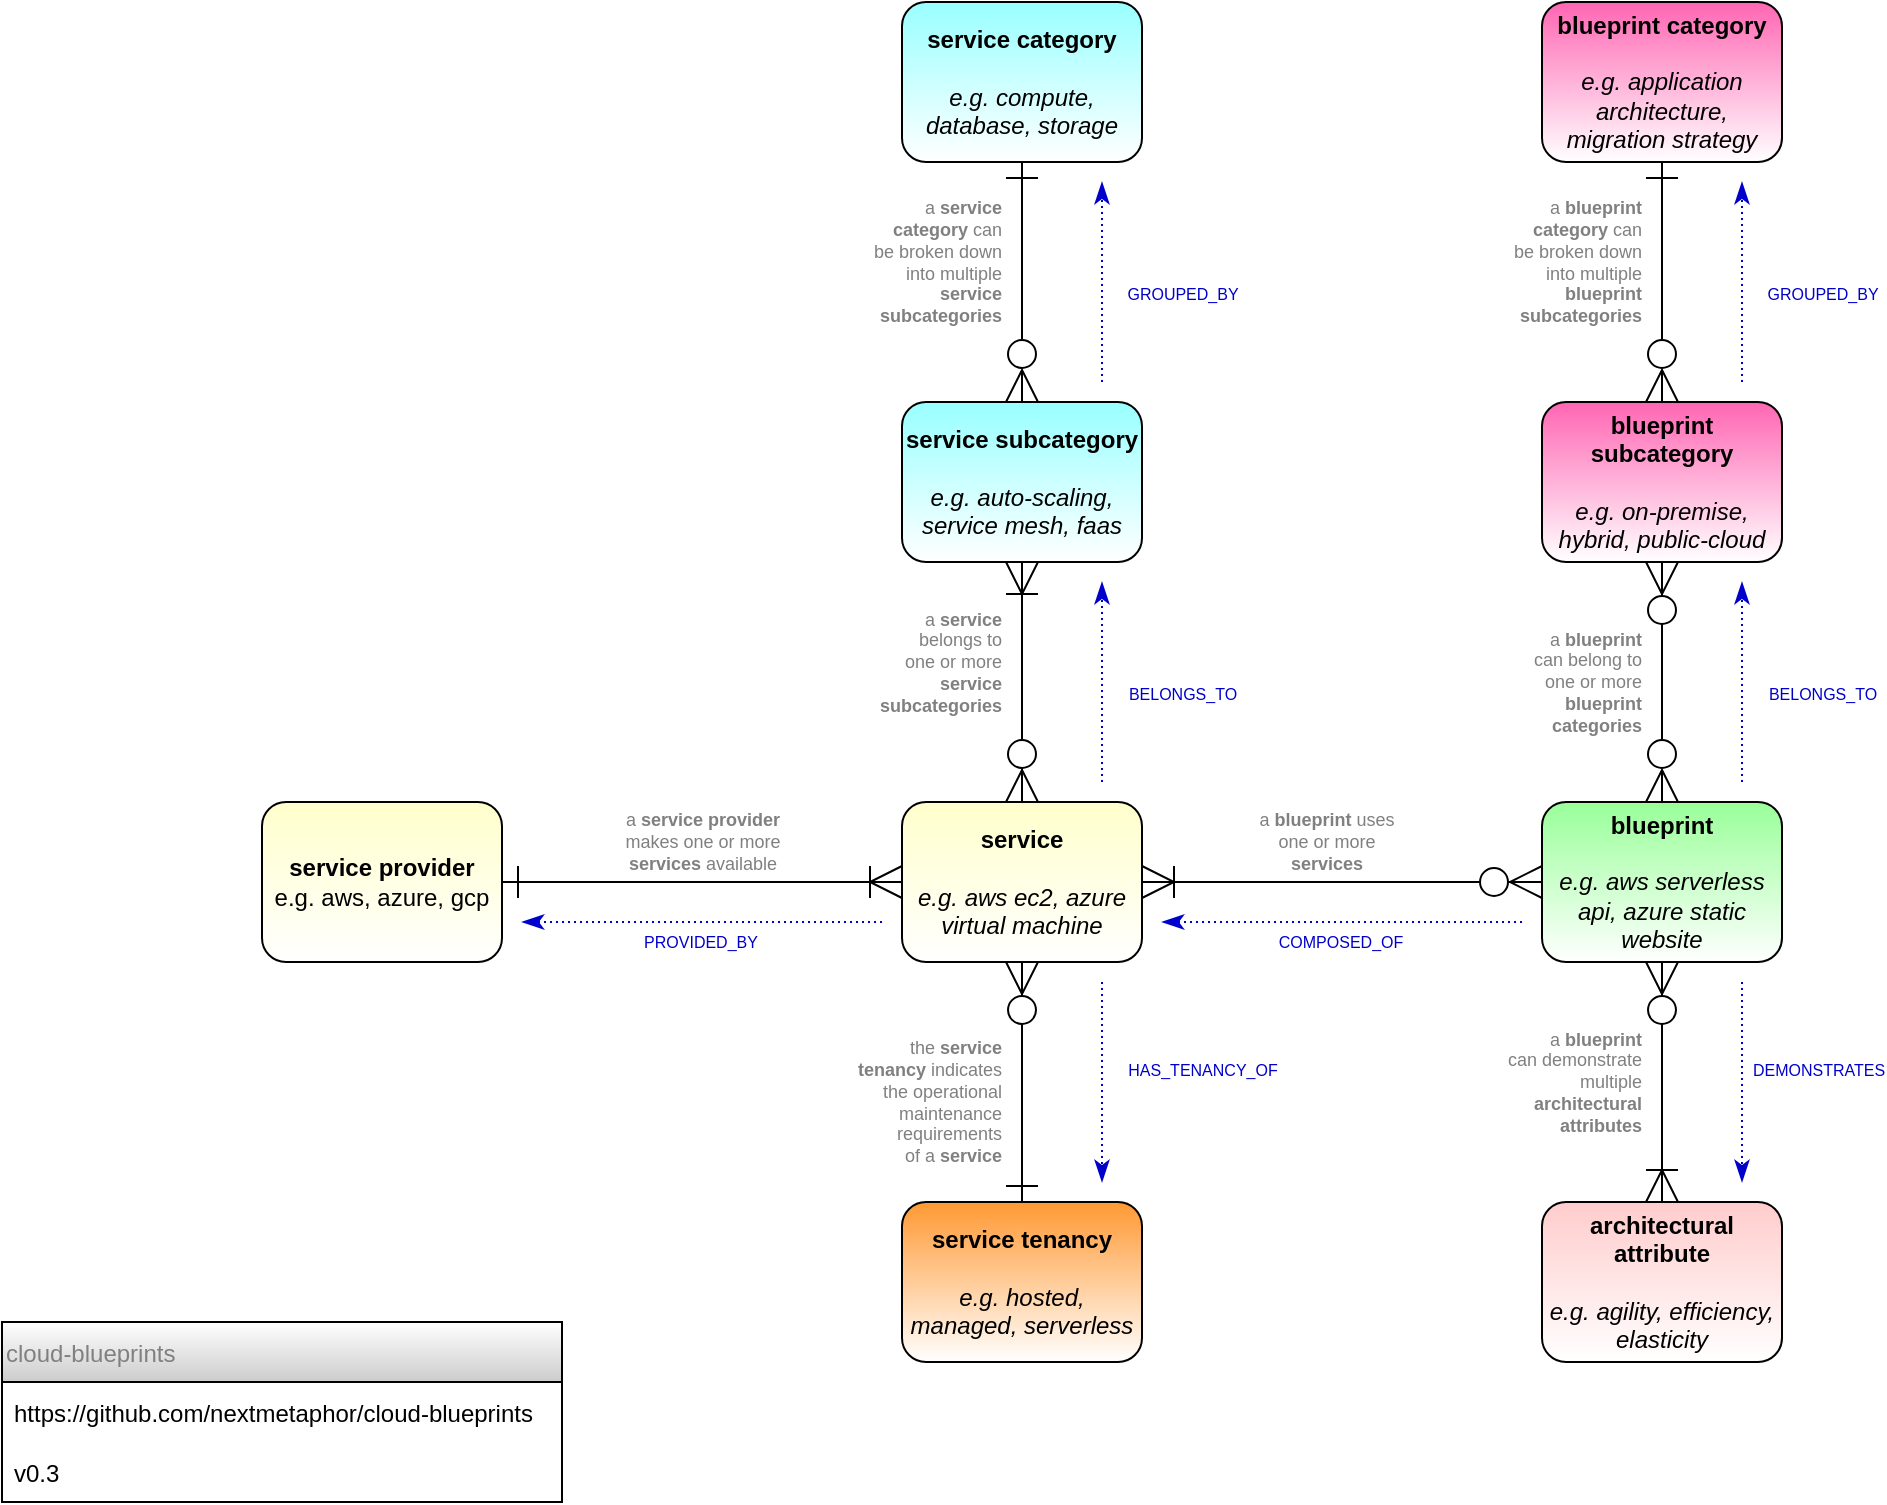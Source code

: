 <mxfile version="15.3.5" type="device"><diagram id="tQGysi6CgKIW6x-cguvs" name="Page-1"><mxGraphModel dx="922" dy="810" grid="1" gridSize="10" guides="1" tooltips="1" connect="1" arrows="1" fold="1" page="1" pageScale="1" pageWidth="1169" pageHeight="827" math="0" shadow="0"><root><mxCell id="0"/><mxCell id="1" parent="0"/><mxCell id="7HndMyKj8QvqNjYQU4Xc-1" value="&lt;b&gt;architectural attribute&lt;/b&gt;&lt;br&gt;&lt;br&gt;&lt;i&gt;e.g. agility, efficiency, elasticity&lt;/i&gt;" style="rounded=1;whiteSpace=wrap;html=1;hachureGap=4;pointerEvents=0;gradientDirection=north;gradientColor=#FFCCCC;" parent="1" vertex="1"><mxGeometry x="810" y="650" width="120" height="80" as="geometry"/></mxCell><mxCell id="7HndMyKj8QvqNjYQU4Xc-5" style="edgeStyle=none;curved=1;rounded=0;orthogonalLoop=1;jettySize=auto;html=1;exitX=0.5;exitY=1;exitDx=0;exitDy=0;entryX=0.5;entryY=0;entryDx=0;entryDy=0;endArrow=ERzeroToMany;startSize=14;endSize=14;sourcePerimeterSpacing=8;targetPerimeterSpacing=8;strokeColor=default;endFill=0;startArrow=ERone;startFill=0;" parent="1" source="7HndMyKj8QvqNjYQU4Xc-3" target="7HndMyKj8QvqNjYQU4Xc-4" edge="1"><mxGeometry relative="1" as="geometry"/></mxCell><mxCell id="7HndMyKj8QvqNjYQU4Xc-18" value="&lt;span style=&quot;font-size: 9px&quot;&gt;a &lt;b style=&quot;font-size: 9px&quot;&gt;service&lt;br&gt;&lt;/b&gt;&lt;/span&gt;&lt;span style=&quot;font-size: 9px&quot;&gt;&lt;b style=&quot;font-size: 9px&quot;&gt;category&amp;nbsp;&lt;/b&gt;&lt;/span&gt;&lt;span style=&quot;font-size: 9px&quot;&gt;can&lt;br&gt;&lt;/span&gt;&lt;span style=&quot;font-size: 9px&quot;&gt;be broken down&lt;br&gt;&lt;/span&gt;&lt;span style=&quot;font-size: 9px&quot;&gt;into multiple&lt;br style=&quot;font-size: 9px&quot;&gt;&lt;/span&gt;&lt;b style=&quot;font-size: 9px&quot;&gt;service&lt;br&gt;subcategories&lt;/b&gt;" style="edgeLabel;html=1;align=right;verticalAlign=middle;resizable=0;points=[];fontColor=#808080;fontSize=9;" parent="7HndMyKj8QvqNjYQU4Xc-5" vertex="1" connectable="0"><mxGeometry x="0.014" relative="1" as="geometry"><mxPoint x="-10" y="-11" as="offset"/></mxGeometry></mxCell><mxCell id="7HndMyKj8QvqNjYQU4Xc-3" value="&lt;b&gt;service category&lt;br&gt;&lt;/b&gt;&lt;br&gt;&lt;i&gt;e.g. compute, database, storage&lt;/i&gt;" style="rounded=1;whiteSpace=wrap;html=1;hachureGap=4;pointerEvents=0;gradientDirection=north;gradientColor=#99FFFF;" parent="1" vertex="1"><mxGeometry x="490" y="50" width="120" height="80" as="geometry"/></mxCell><mxCell id="7HndMyKj8QvqNjYQU4Xc-4" value="&lt;b&gt;service subcategory&lt;br&gt;&lt;/b&gt;&lt;br&gt;&lt;i&gt;e.g. auto-scaling, service mesh, faas&lt;/i&gt;" style="rounded=1;whiteSpace=wrap;html=1;hachureGap=4;pointerEvents=0;gradientDirection=north;gradientColor=#99FFFF;" parent="1" vertex="1"><mxGeometry x="490" y="250" width="120" height="80" as="geometry"/></mxCell><mxCell id="7HndMyKj8QvqNjYQU4Xc-14" style="edgeStyle=none;curved=1;rounded=0;orthogonalLoop=1;jettySize=auto;html=1;exitX=1;exitY=0.5;exitDx=0;exitDy=0;entryX=0;entryY=0.5;entryDx=0;entryDy=0;fontColor=#808080;startArrow=ERone;startFill=0;endArrow=ERoneToMany;endFill=0;startSize=14;endSize=14;sourcePerimeterSpacing=8;targetPerimeterSpacing=8;strokeColor=default;" parent="1" source="7HndMyKj8QvqNjYQU4Xc-6" target="7HndMyKj8QvqNjYQU4Xc-7" edge="1"><mxGeometry relative="1" as="geometry"/></mxCell><mxCell id="7HndMyKj8QvqNjYQU4Xc-19" value="&lt;span style=&quot;text-align: left; font-size: 9px;&quot;&gt;a &lt;b style=&quot;font-size: 9px;&quot;&gt;service&amp;nbsp;&lt;/b&gt;&lt;/span&gt;&lt;b style=&quot;text-align: left; font-size: 9px;&quot;&gt;provider&lt;br style=&quot;font-size: 9px;&quot;&gt;&lt;/b&gt;&lt;span style=&quot;text-align: left; font-size: 9px;&quot;&gt;makes one or more&lt;/span&gt;&lt;br style=&quot;text-align: left; font-size: 9px;&quot;&gt;&lt;b style=&quot;text-align: left; font-size: 9px;&quot;&gt;services&amp;nbsp;&lt;/b&gt;&lt;span style=&quot;text-align: left; font-size: 9px;&quot;&gt;available&lt;/span&gt;" style="edgeLabel;html=1;align=center;verticalAlign=middle;resizable=0;points=[];fontColor=#808080;fontSize=9;" parent="7HndMyKj8QvqNjYQU4Xc-14" vertex="1" connectable="0"><mxGeometry x="-0.004" y="-1" relative="1" as="geometry"><mxPoint y="-21" as="offset"/></mxGeometry></mxCell><mxCell id="7HndMyKj8QvqNjYQU4Xc-6" value="&lt;b&gt;service provider&lt;/b&gt;&lt;br&gt;e.g. aws, azure, gcp" style="rounded=1;whiteSpace=wrap;html=1;hachureGap=4;pointerEvents=0;gradientDirection=north;gradientColor=#FFFFCC;" parent="1" vertex="1"><mxGeometry x="170" y="450" width="120" height="80" as="geometry"/></mxCell><mxCell id="7HndMyKj8QvqNjYQU4Xc-8" style="edgeStyle=none;curved=1;rounded=0;orthogonalLoop=1;jettySize=auto;html=1;exitX=0.5;exitY=0;exitDx=0;exitDy=0;entryX=0.5;entryY=1;entryDx=0;entryDy=0;startArrow=ERzeroToMany;startFill=1;endArrow=ERoneToMany;endFill=0;startSize=14;endSize=14;sourcePerimeterSpacing=8;targetPerimeterSpacing=8;strokeColor=default;" parent="1" source="7HndMyKj8QvqNjYQU4Xc-7" target="7HndMyKj8QvqNjYQU4Xc-4" edge="1"><mxGeometry relative="1" as="geometry"/></mxCell><mxCell id="7HndMyKj8QvqNjYQU4Xc-17" value="&lt;span style=&quot;font-size: 9px&quot;&gt;a&amp;nbsp;&lt;/span&gt;&lt;b style=&quot;font-size: 9px&quot;&gt;service&lt;br&gt;&lt;/b&gt;&lt;span style=&quot;font-size: 9px&quot;&gt;belongs&amp;nbsp;&lt;/span&gt;&lt;span style=&quot;font-size: 9px&quot;&gt;to&lt;br&gt;one or more&lt;/span&gt;&lt;br style=&quot;font-size: 9px&quot;&gt;&lt;b style=&quot;font-size: 9px&quot;&gt;service&lt;br&gt;subcategories&lt;/b&gt;" style="edgeLabel;html=1;align=right;verticalAlign=middle;resizable=0;points=[];fontColor=#808080;fontSize=9;" parent="7HndMyKj8QvqNjYQU4Xc-8" vertex="1" connectable="0"><mxGeometry x="-0.092" relative="1" as="geometry"><mxPoint x="-10" y="-16" as="offset"/></mxGeometry></mxCell><mxCell id="1vP4PZKoB5woguFQUKt3-3" style="edgeStyle=none;curved=1;rounded=0;orthogonalLoop=1;jettySize=auto;html=1;exitX=0.5;exitY=1;exitDx=0;exitDy=0;entryX=0.5;entryY=0;entryDx=0;entryDy=0;endArrow=ERone;endFill=0;startSize=14;endSize=14;sourcePerimeterSpacing=8;targetPerimeterSpacing=8;startArrow=ERzeroToMany;startFill=1;" parent="1" source="7HndMyKj8QvqNjYQU4Xc-7" target="1vP4PZKoB5woguFQUKt3-1" edge="1"><mxGeometry relative="1" as="geometry"/></mxCell><mxCell id="1vP4PZKoB5woguFQUKt3-4" value="&lt;span style=&quot;color: rgb(128 , 128 , 128) ; font-size: 9px&quot;&gt;the&amp;nbsp;&lt;b style=&quot;font-size: 9px&quot;&gt;service&lt;br&gt;&lt;/b&gt;&lt;/span&gt;&lt;b style=&quot;color: rgb(128 , 128 , 128) ; font-size: 9px&quot;&gt;tenancy&amp;nbsp;&lt;/b&gt;&lt;span style=&quot;color: rgb(128 , 128 , 128) ; font-size: 9px&quot;&gt;indicates&lt;br&gt;the operational&lt;br&gt;maintenance&lt;br&gt;requirements&lt;br style=&quot;font-size: 9px&quot;&gt;&lt;/span&gt;&lt;span style=&quot;color: rgb(128 , 128 , 128) ; font-size: 9px&quot;&gt;of a &lt;/span&gt;&lt;b style=&quot;color: rgb(128 , 128 , 128) ; font-size: 9px&quot;&gt;service&lt;/b&gt;" style="edgeLabel;html=1;align=right;verticalAlign=middle;resizable=0;points=[];fontSize=9;" parent="1vP4PZKoB5woguFQUKt3-3" vertex="1" connectable="0"><mxGeometry x="0.286" y="1" relative="1" as="geometry"><mxPoint x="-11" y="-7" as="offset"/></mxGeometry></mxCell><mxCell id="7HndMyKj8QvqNjYQU4Xc-7" value="&lt;b&gt;service&lt;/b&gt;&lt;br&gt;&lt;br&gt;&lt;i&gt;e.g. aws ec2, azure virtual machine&lt;/i&gt;" style="rounded=1;whiteSpace=wrap;html=1;hachureGap=4;pointerEvents=0;gradientDirection=north;gradientColor=#FFFFCC;" parent="1" vertex="1"><mxGeometry x="490" y="450" width="120" height="80" as="geometry"/></mxCell><mxCell id="7HndMyKj8QvqNjYQU4Xc-21" style="edgeStyle=none;curved=1;rounded=0;orthogonalLoop=1;jettySize=auto;html=1;exitX=0;exitY=0.5;exitDx=0;exitDy=0;entryX=1;entryY=0.5;entryDx=0;entryDy=0;fontColor=#808080;startArrow=ERzeroToMany;startFill=1;endArrow=ERoneToMany;endFill=0;startSize=14;endSize=14;sourcePerimeterSpacing=8;targetPerimeterSpacing=8;strokeColor=default;" parent="1" source="7HndMyKj8QvqNjYQU4Xc-16" target="7HndMyKj8QvqNjYQU4Xc-7" edge="1"><mxGeometry relative="1" as="geometry"/></mxCell><mxCell id="7HndMyKj8QvqNjYQU4Xc-22" value="&lt;span style=&quot;text-align: left; font-size: 9px;&quot;&gt;a&amp;nbsp;&lt;/span&gt;&lt;b style=&quot;text-align: left; font-size: 9px;&quot;&gt;blueprint&lt;/b&gt;&lt;span style=&quot;text-align: left; font-size: 9px;&quot;&gt;&amp;nbsp;uses&lt;br style=&quot;font-size: 9px;&quot;&gt;&lt;/span&gt;one or more&lt;br style=&quot;text-align: left; font-size: 9px;&quot;&gt;&lt;b style=&quot;text-align: left; font-size: 9px;&quot;&gt;services&lt;br style=&quot;font-size: 9px;&quot;&gt;&lt;/b&gt;" style="edgeLabel;html=1;align=center;verticalAlign=middle;resizable=0;points=[];fontColor=#808080;fontSize=9;" parent="7HndMyKj8QvqNjYQU4Xc-21" vertex="1" connectable="0"><mxGeometry x="0.078" relative="1" as="geometry"><mxPoint y="-20" as="offset"/></mxGeometry></mxCell><mxCell id="7HndMyKj8QvqNjYQU4Xc-23" style="edgeStyle=none;curved=1;rounded=0;orthogonalLoop=1;jettySize=auto;html=1;exitX=0.5;exitY=1;exitDx=0;exitDy=0;entryX=0.5;entryY=0;entryDx=0;entryDy=0;fontColor=#808080;startArrow=ERzeroToMany;startFill=1;endArrow=ERoneToMany;endFill=0;startSize=14;endSize=14;sourcePerimeterSpacing=8;targetPerimeterSpacing=8;strokeColor=default;" parent="1" source="7HndMyKj8QvqNjYQU4Xc-16" target="7HndMyKj8QvqNjYQU4Xc-1" edge="1"><mxGeometry relative="1" as="geometry"/></mxCell><mxCell id="7HndMyKj8QvqNjYQU4Xc-24" value="&lt;span style=&quot;font-size: 9px;&quot;&gt;a&amp;nbsp;&lt;/span&gt;&lt;b style=&quot;font-size: 9px;&quot;&gt;blueprint&lt;br style=&quot;font-size: 9px;&quot;&gt;&lt;/b&gt;&lt;span style=&quot;font-size: 9px;&quot;&gt;can demonstrate&lt;br style=&quot;font-size: 9px;&quot;&gt;&lt;/span&gt;multiple&lt;br style=&quot;font-size: 9px;&quot;&gt;&lt;b style=&quot;font-size: 9px;&quot;&gt;architectural&lt;/b&gt;&lt;br style=&quot;font-size: 9px;&quot;&gt;&lt;div style=&quot;font-size: 9px;&quot;&gt;&lt;b style=&quot;font-size: 9px;&quot;&gt;attributes&lt;/b&gt;&lt;/div&gt;" style="edgeLabel;html=1;align=right;verticalAlign=middle;resizable=0;points=[];fontColor=#808080;fontSize=9;" parent="7HndMyKj8QvqNjYQU4Xc-23" vertex="1" connectable="0"><mxGeometry x="0.094" relative="1" as="geometry"><mxPoint x="-10" y="-6" as="offset"/></mxGeometry></mxCell><mxCell id="7HndMyKj8QvqNjYQU4Xc-16" value="&lt;b&gt;blueprint&lt;/b&gt;&lt;br&gt;&lt;br&gt;&lt;i&gt;e.g. aws serverless api, azure static website&lt;/i&gt;" style="rounded=1;whiteSpace=wrap;html=1;hachureGap=4;pointerEvents=0;gradientDirection=north;gradientColor=#99FF99;" parent="1" vertex="1"><mxGeometry x="810" y="450" width="120" height="80" as="geometry"/></mxCell><mxCell id="7HndMyKj8QvqNjYQU4Xc-25" value="cloud-blueprints" style="swimlane;fontStyle=0;childLayout=stackLayout;horizontal=1;startSize=30;horizontalStack=0;resizeParent=1;resizeParentMax=0;resizeLast=0;collapsible=1;marginBottom=0;hachureGap=4;pointerEvents=0;fontColor=#808080;gradientDirection=south;align=left;gradientColor=#CCCCCC;" parent="1" vertex="1"><mxGeometry x="40" y="710" width="280" height="90" as="geometry"/></mxCell><UserObject label="https://github.com/nextmetaphor/cloud-blueprints" link="https://github.com/nextmetaphor/cloud-blueprints" id="7HndMyKj8QvqNjYQU4Xc-26"><mxCell style="text;strokeColor=none;fillColor=none;align=left;verticalAlign=middle;spacingLeft=4;spacingRight=4;overflow=hidden;points=[[0,0.5],[1,0.5]];portConstraint=eastwest;rotatable=0;fontStyle=0" parent="7HndMyKj8QvqNjYQU4Xc-25" vertex="1"><mxGeometry y="30" width="280" height="30" as="geometry"/></mxCell></UserObject><mxCell id="7HndMyKj8QvqNjYQU4Xc-27" value="v0.3" style="text;strokeColor=none;fillColor=none;align=left;verticalAlign=middle;spacingLeft=4;spacingRight=4;overflow=hidden;points=[[0,0.5],[1,0.5]];portConstraint=eastwest;rotatable=0;" parent="7HndMyKj8QvqNjYQU4Xc-25" vertex="1"><mxGeometry y="60" width="280" height="30" as="geometry"/></mxCell><mxCell id="tQHp0DppnKW2V-ROxdDW-3" style="edgeStyle=none;curved=1;rounded=0;orthogonalLoop=1;jettySize=auto;html=1;exitX=0.5;exitY=1;exitDx=0;exitDy=0;entryX=0.5;entryY=0;entryDx=0;entryDy=0;endArrow=ERzeroToMany;startSize=14;endSize=14;sourcePerimeterSpacing=8;targetPerimeterSpacing=8;endFill=0;startArrow=ERone;startFill=0;" parent="1" source="tQHp0DppnKW2V-ROxdDW-1" target="tQHp0DppnKW2V-ROxdDW-2" edge="1"><mxGeometry relative="1" as="geometry"/></mxCell><mxCell id="tQHp0DppnKW2V-ROxdDW-4" value="&lt;span style=&quot;color: rgb(128 , 128 , 128) ; font-size: 9px&quot;&gt;a&amp;nbsp;&lt;b style=&quot;font-size: 9px&quot;&gt;blueprint&lt;br style=&quot;font-size: 9px&quot;&gt;&lt;/b&gt;&lt;/span&gt;&lt;span style=&quot;color: rgb(128 , 128 , 128) ; font-size: 9px&quot;&gt;&lt;b style=&quot;font-size: 9px&quot;&gt;category&amp;nbsp;&lt;/b&gt;&lt;/span&gt;&lt;span style=&quot;color: rgb(128 , 128 , 128) ; font-size: 9px&quot;&gt;can&lt;br style=&quot;font-size: 9px&quot;&gt;&lt;/span&gt;&lt;span style=&quot;color: rgb(128 , 128 , 128) ; font-size: 9px&quot;&gt;be broken down&lt;br style=&quot;font-size: 9px&quot;&gt;&lt;/span&gt;&lt;span style=&quot;color: rgb(128 , 128 , 128) ; font-size: 9px&quot;&gt;into multiple&lt;br style=&quot;font-size: 9px&quot;&gt;&lt;/span&gt;&lt;b style=&quot;color: rgb(128 , 128 , 128) ; font-size: 9px&quot;&gt;blueprint&lt;br style=&quot;font-size: 9px&quot;&gt;subcategories&lt;/b&gt;" style="edgeLabel;html=1;align=right;verticalAlign=middle;resizable=0;points=[];fontSize=9;" parent="tQHp0DppnKW2V-ROxdDW-3" vertex="1" connectable="0"><mxGeometry x="-0.163" y="1" relative="1" as="geometry"><mxPoint x="-11" as="offset"/></mxGeometry></mxCell><mxCell id="tQHp0DppnKW2V-ROxdDW-1" value="&lt;b&gt;blueprint category&lt;br&gt;&lt;/b&gt;&lt;br&gt;&lt;i&gt;e.g. application architecture, migration strategy&lt;/i&gt;" style="rounded=1;whiteSpace=wrap;html=1;hachureGap=4;pointerEvents=0;gradientDirection=north;gradientColor=#FF66B3;" parent="1" vertex="1"><mxGeometry x="810" y="50" width="120" height="80" as="geometry"/></mxCell><mxCell id="tQHp0DppnKW2V-ROxdDW-5" style="edgeStyle=none;curved=1;rounded=0;orthogonalLoop=1;jettySize=auto;html=1;exitX=0.5;exitY=1;exitDx=0;exitDy=0;entryX=0.5;entryY=0;entryDx=0;entryDy=0;startArrow=ERzeroToMany;startFill=1;endArrow=ERzeroToMany;endFill=0;startSize=14;endSize=14;sourcePerimeterSpacing=8;targetPerimeterSpacing=8;" parent="1" source="tQHp0DppnKW2V-ROxdDW-2" target="7HndMyKj8QvqNjYQU4Xc-16" edge="1"><mxGeometry relative="1" as="geometry"/></mxCell><mxCell id="tQHp0DppnKW2V-ROxdDW-6" value="&lt;span style=&quot;color: rgb(128 , 128 , 128) ; font-size: 9px&quot;&gt;a&amp;nbsp;&lt;/span&gt;&lt;b style=&quot;color: rgb(128 , 128 , 128) ; font-size: 9px&quot;&gt;blueprint&lt;br&gt;&lt;/b&gt;&lt;span style=&quot;color: rgb(128 , 128 , 128) ; font-size: 9px&quot;&gt;can belong&amp;nbsp;&lt;/span&gt;&lt;span style=&quot;color: rgb(128 , 128 , 128) ; font-size: 9px&quot;&gt;to&lt;br&gt;one or more&lt;/span&gt;&lt;br style=&quot;color: rgb(128 , 128 , 128) ; font-size: 9px&quot;&gt;&lt;b style=&quot;color: rgb(128 , 128 , 128) ; font-size: 9px&quot;&gt;blueprint&lt;br&gt;categories&lt;/b&gt;" style="edgeLabel;html=1;align=right;verticalAlign=middle;resizable=0;points=[];fontSize=9;" parent="tQHp0DppnKW2V-ROxdDW-5" vertex="1" connectable="0"><mxGeometry x="0.029" y="2" relative="1" as="geometry"><mxPoint x="-12" y="-2" as="offset"/></mxGeometry></mxCell><mxCell id="tQHp0DppnKW2V-ROxdDW-2" value="&lt;b&gt;blueprint subcategory&lt;br&gt;&lt;/b&gt;&lt;br&gt;&lt;i&gt;e.g. on-premise, hybrid, public-cloud&lt;/i&gt;" style="rounded=1;whiteSpace=wrap;html=1;hachureGap=4;pointerEvents=0;gradientDirection=north;gradientColor=#FF66B3;" parent="1" vertex="1"><mxGeometry x="810" y="250" width="120" height="80" as="geometry"/></mxCell><mxCell id="1vP4PZKoB5woguFQUKt3-1" value="&lt;b&gt;service tenancy&lt;/b&gt;&lt;br&gt;&lt;br&gt;&lt;i&gt;e.g. hosted, managed, serverless&lt;/i&gt;" style="rounded=1;whiteSpace=wrap;html=1;hachureGap=4;pointerEvents=0;gradientDirection=north;gradientColor=#FF9933;" parent="1" vertex="1"><mxGeometry x="490" y="650" width="120" height="80" as="geometry"/></mxCell><mxCell id="Z6NyCMgqTLXm415OST0C-1" value="" style="endArrow=classicThin;html=1;startSize=14;endSize=8;sourcePerimeterSpacing=8;targetPerimeterSpacing=8;endFill=1;strokeColor=#0000CC;dashed=1;dashPattern=1 2;" edge="1" parent="1"><mxGeometry width="50" height="50" relative="1" as="geometry"><mxPoint x="910" y="240" as="sourcePoint"/><mxPoint x="910" y="140" as="targetPoint"/></mxGeometry></mxCell><mxCell id="Z6NyCMgqTLXm415OST0C-2" value="GROUPED_BY" style="edgeLabel;html=1;align=center;verticalAlign=middle;resizable=0;points=[];fontSize=8;fontColor=#0000CC;" vertex="1" connectable="0" parent="Z6NyCMgqTLXm415OST0C-1"><mxGeometry x="-0.125" y="-1" relative="1" as="geometry"><mxPoint x="39" as="offset"/></mxGeometry></mxCell><mxCell id="Z6NyCMgqTLXm415OST0C-5" value="" style="endArrow=classicThin;html=1;startSize=14;endSize=8;sourcePerimeterSpacing=8;targetPerimeterSpacing=8;endFill=1;strokeColor=#0000CC;dashed=1;dashPattern=1 2;" edge="1" parent="1"><mxGeometry width="50" height="50" relative="1" as="geometry"><mxPoint x="910" y="440" as="sourcePoint"/><mxPoint x="910" y="340" as="targetPoint"/></mxGeometry></mxCell><mxCell id="Z6NyCMgqTLXm415OST0C-6" value="BELONGS_TO" style="edgeLabel;html=1;align=center;verticalAlign=middle;resizable=0;points=[];fontSize=8;fontColor=#0000CC;" vertex="1" connectable="0" parent="Z6NyCMgqTLXm415OST0C-5"><mxGeometry x="-0.125" y="-1" relative="1" as="geometry"><mxPoint x="39" as="offset"/></mxGeometry></mxCell><mxCell id="Z6NyCMgqTLXm415OST0C-7" value="" style="endArrow=classicThin;html=1;startSize=14;endSize=8;sourcePerimeterSpacing=8;targetPerimeterSpacing=8;endFill=1;strokeColor=#0000CC;dashed=1;dashPattern=1 2;" edge="1" parent="1"><mxGeometry width="50" height="50" relative="1" as="geometry"><mxPoint x="800" y="510" as="sourcePoint"/><mxPoint x="620" y="510" as="targetPoint"/></mxGeometry></mxCell><mxCell id="Z6NyCMgqTLXm415OST0C-8" value="COMPOSED_OF" style="edgeLabel;html=1;align=center;verticalAlign=middle;resizable=0;points=[];fontSize=8;fontColor=#0000CC;" vertex="1" connectable="0" parent="Z6NyCMgqTLXm415OST0C-7"><mxGeometry x="-0.125" y="-1" relative="1" as="geometry"><mxPoint x="-12" y="11" as="offset"/></mxGeometry></mxCell><mxCell id="Z6NyCMgqTLXm415OST0C-9" value="" style="endArrow=classicThin;html=1;startSize=14;endSize=8;sourcePerimeterSpacing=8;targetPerimeterSpacing=8;endFill=1;strokeColor=#0000CC;dashed=1;dashPattern=1 2;" edge="1" parent="1"><mxGeometry width="50" height="50" relative="1" as="geometry"><mxPoint x="590" y="440" as="sourcePoint"/><mxPoint x="590.0" y="340" as="targetPoint"/></mxGeometry></mxCell><mxCell id="Z6NyCMgqTLXm415OST0C-10" value="BELONGS_TO" style="edgeLabel;html=1;align=center;verticalAlign=middle;resizable=0;points=[];fontSize=8;fontColor=#0000CC;" vertex="1" connectable="0" parent="Z6NyCMgqTLXm415OST0C-9"><mxGeometry x="-0.125" y="-1" relative="1" as="geometry"><mxPoint x="39" as="offset"/></mxGeometry></mxCell><mxCell id="Z6NyCMgqTLXm415OST0C-11" value="" style="endArrow=classicThin;html=1;startSize=14;endSize=8;sourcePerimeterSpacing=8;targetPerimeterSpacing=8;endFill=1;strokeColor=#0000CC;dashed=1;dashPattern=1 2;" edge="1" parent="1"><mxGeometry width="50" height="50" relative="1" as="geometry"><mxPoint x="590" y="240" as="sourcePoint"/><mxPoint x="590.0" y="140" as="targetPoint"/></mxGeometry></mxCell><mxCell id="Z6NyCMgqTLXm415OST0C-12" value="GROUPED_BY" style="edgeLabel;html=1;align=center;verticalAlign=middle;resizable=0;points=[];fontSize=8;fontColor=#0000CC;" vertex="1" connectable="0" parent="Z6NyCMgqTLXm415OST0C-11"><mxGeometry x="-0.125" y="-1" relative="1" as="geometry"><mxPoint x="39" as="offset"/></mxGeometry></mxCell><mxCell id="Z6NyCMgqTLXm415OST0C-13" value="" style="endArrow=classicThin;html=1;startSize=14;endSize=8;sourcePerimeterSpacing=8;targetPerimeterSpacing=8;endFill=1;strokeColor=#0000CC;dashed=1;dashPattern=1 2;" edge="1" parent="1"><mxGeometry width="50" height="50" relative="1" as="geometry"><mxPoint x="480" y="510" as="sourcePoint"/><mxPoint x="300.0" y="510" as="targetPoint"/></mxGeometry></mxCell><mxCell id="Z6NyCMgqTLXm415OST0C-14" value="PROVIDED_BY" style="edgeLabel;html=1;align=center;verticalAlign=middle;resizable=0;points=[];fontSize=8;fontColor=#0000CC;" vertex="1" connectable="0" parent="Z6NyCMgqTLXm415OST0C-13"><mxGeometry x="-0.125" y="-1" relative="1" as="geometry"><mxPoint x="-12" y="11" as="offset"/></mxGeometry></mxCell><mxCell id="Z6NyCMgqTLXm415OST0C-15" value="" style="endArrow=classicThin;html=1;startSize=14;endSize=8;sourcePerimeterSpacing=8;targetPerimeterSpacing=8;endFill=1;strokeColor=#0000CC;dashed=1;dashPattern=1 2;" edge="1" parent="1"><mxGeometry width="50" height="50" relative="1" as="geometry"><mxPoint x="910" y="540" as="sourcePoint"/><mxPoint x="910" y="640" as="targetPoint"/></mxGeometry></mxCell><mxCell id="Z6NyCMgqTLXm415OST0C-16" value="DEMONSTRATES" style="edgeLabel;html=1;align=center;verticalAlign=middle;resizable=0;points=[];fontSize=8;fontColor=#0000CC;" vertex="1" connectable="0" parent="Z6NyCMgqTLXm415OST0C-15"><mxGeometry x="-0.125" y="-1" relative="1" as="geometry"><mxPoint x="39" as="offset"/></mxGeometry></mxCell><mxCell id="Z6NyCMgqTLXm415OST0C-17" value="" style="endArrow=classicThin;html=1;startSize=14;endSize=8;sourcePerimeterSpacing=8;targetPerimeterSpacing=8;endFill=1;strokeColor=#0000CC;dashed=1;dashPattern=1 2;" edge="1" parent="1"><mxGeometry width="50" height="50" relative="1" as="geometry"><mxPoint x="590" y="540" as="sourcePoint"/><mxPoint x="590" y="640" as="targetPoint"/></mxGeometry></mxCell><mxCell id="Z6NyCMgqTLXm415OST0C-18" value="HAS_TENANCY_OF" style="edgeLabel;html=1;align=center;verticalAlign=middle;resizable=0;points=[];fontSize=8;fontColor=#0000CC;" vertex="1" connectable="0" parent="Z6NyCMgqTLXm415OST0C-17"><mxGeometry x="-0.125" y="-1" relative="1" as="geometry"><mxPoint x="51" as="offset"/></mxGeometry></mxCell></root></mxGraphModel></diagram></mxfile>